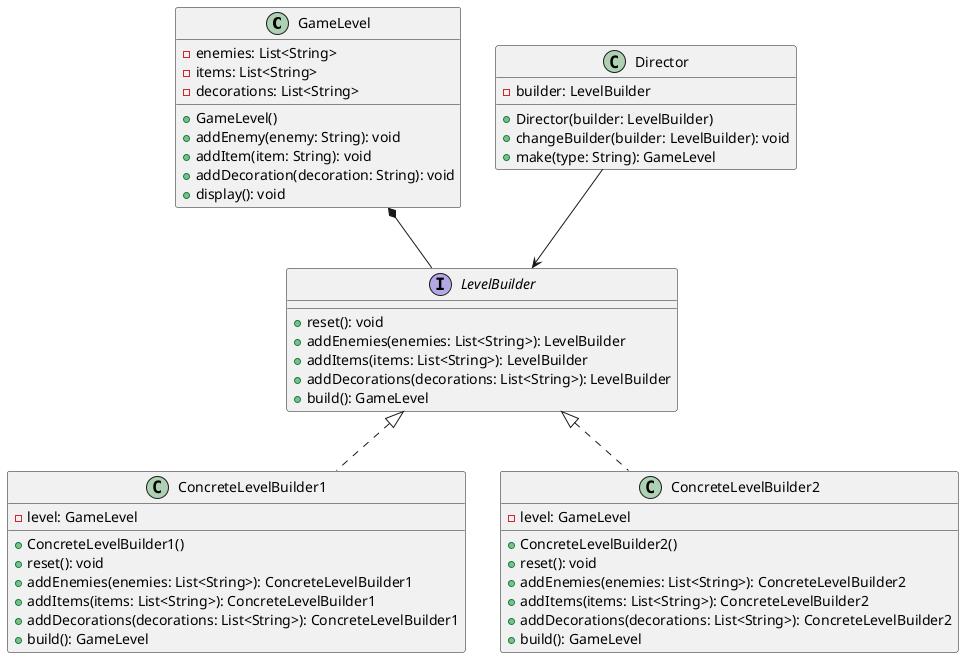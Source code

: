 @startuml
hide footbox




class GameLevel {
    -enemies: List<String>
    -items: List<String>
    -decorations: List<String>
    +GameLevel()
    +addEnemy(enemy: String): void
    +addItem(item: String): void
    +addDecoration(decoration: String): void
    +display(): void
}

interface LevelBuilder {
    +reset(): void
    +addEnemies(enemies: List<String>): LevelBuilder
    +addItems(items: List<String>): LevelBuilder
    +addDecorations(decorations: List<String>): LevelBuilder
    +build(): GameLevel
}

class ConcreteLevelBuilder1 {
    -level: GameLevel
    +ConcreteLevelBuilder1()
    +reset(): void
    +addEnemies(enemies: List<String>): ConcreteLevelBuilder1
    +addItems(items: List<String>): ConcreteLevelBuilder1
    +addDecorations(decorations: List<String>): ConcreteLevelBuilder1
    +build(): GameLevel
}

class ConcreteLevelBuilder2 {
    -level: GameLevel
    +ConcreteLevelBuilder2()
    +reset(): void
    +addEnemies(enemies: List<String>): ConcreteLevelBuilder2
    +addItems(items: List<String>): ConcreteLevelBuilder2
    +addDecorations(decorations: List<String>): ConcreteLevelBuilder2
    +build(): GameLevel
}

class Director {
    -builder: LevelBuilder
    +Director(builder: LevelBuilder)
    +changeBuilder(builder: LevelBuilder): void
    +make(type: String): GameLevel
}

GameLevel *-- LevelBuilder
LevelBuilder <|.. ConcreteLevelBuilder1
LevelBuilder <|.. ConcreteLevelBuilder2
Director --> LevelBuilder



@enduml
